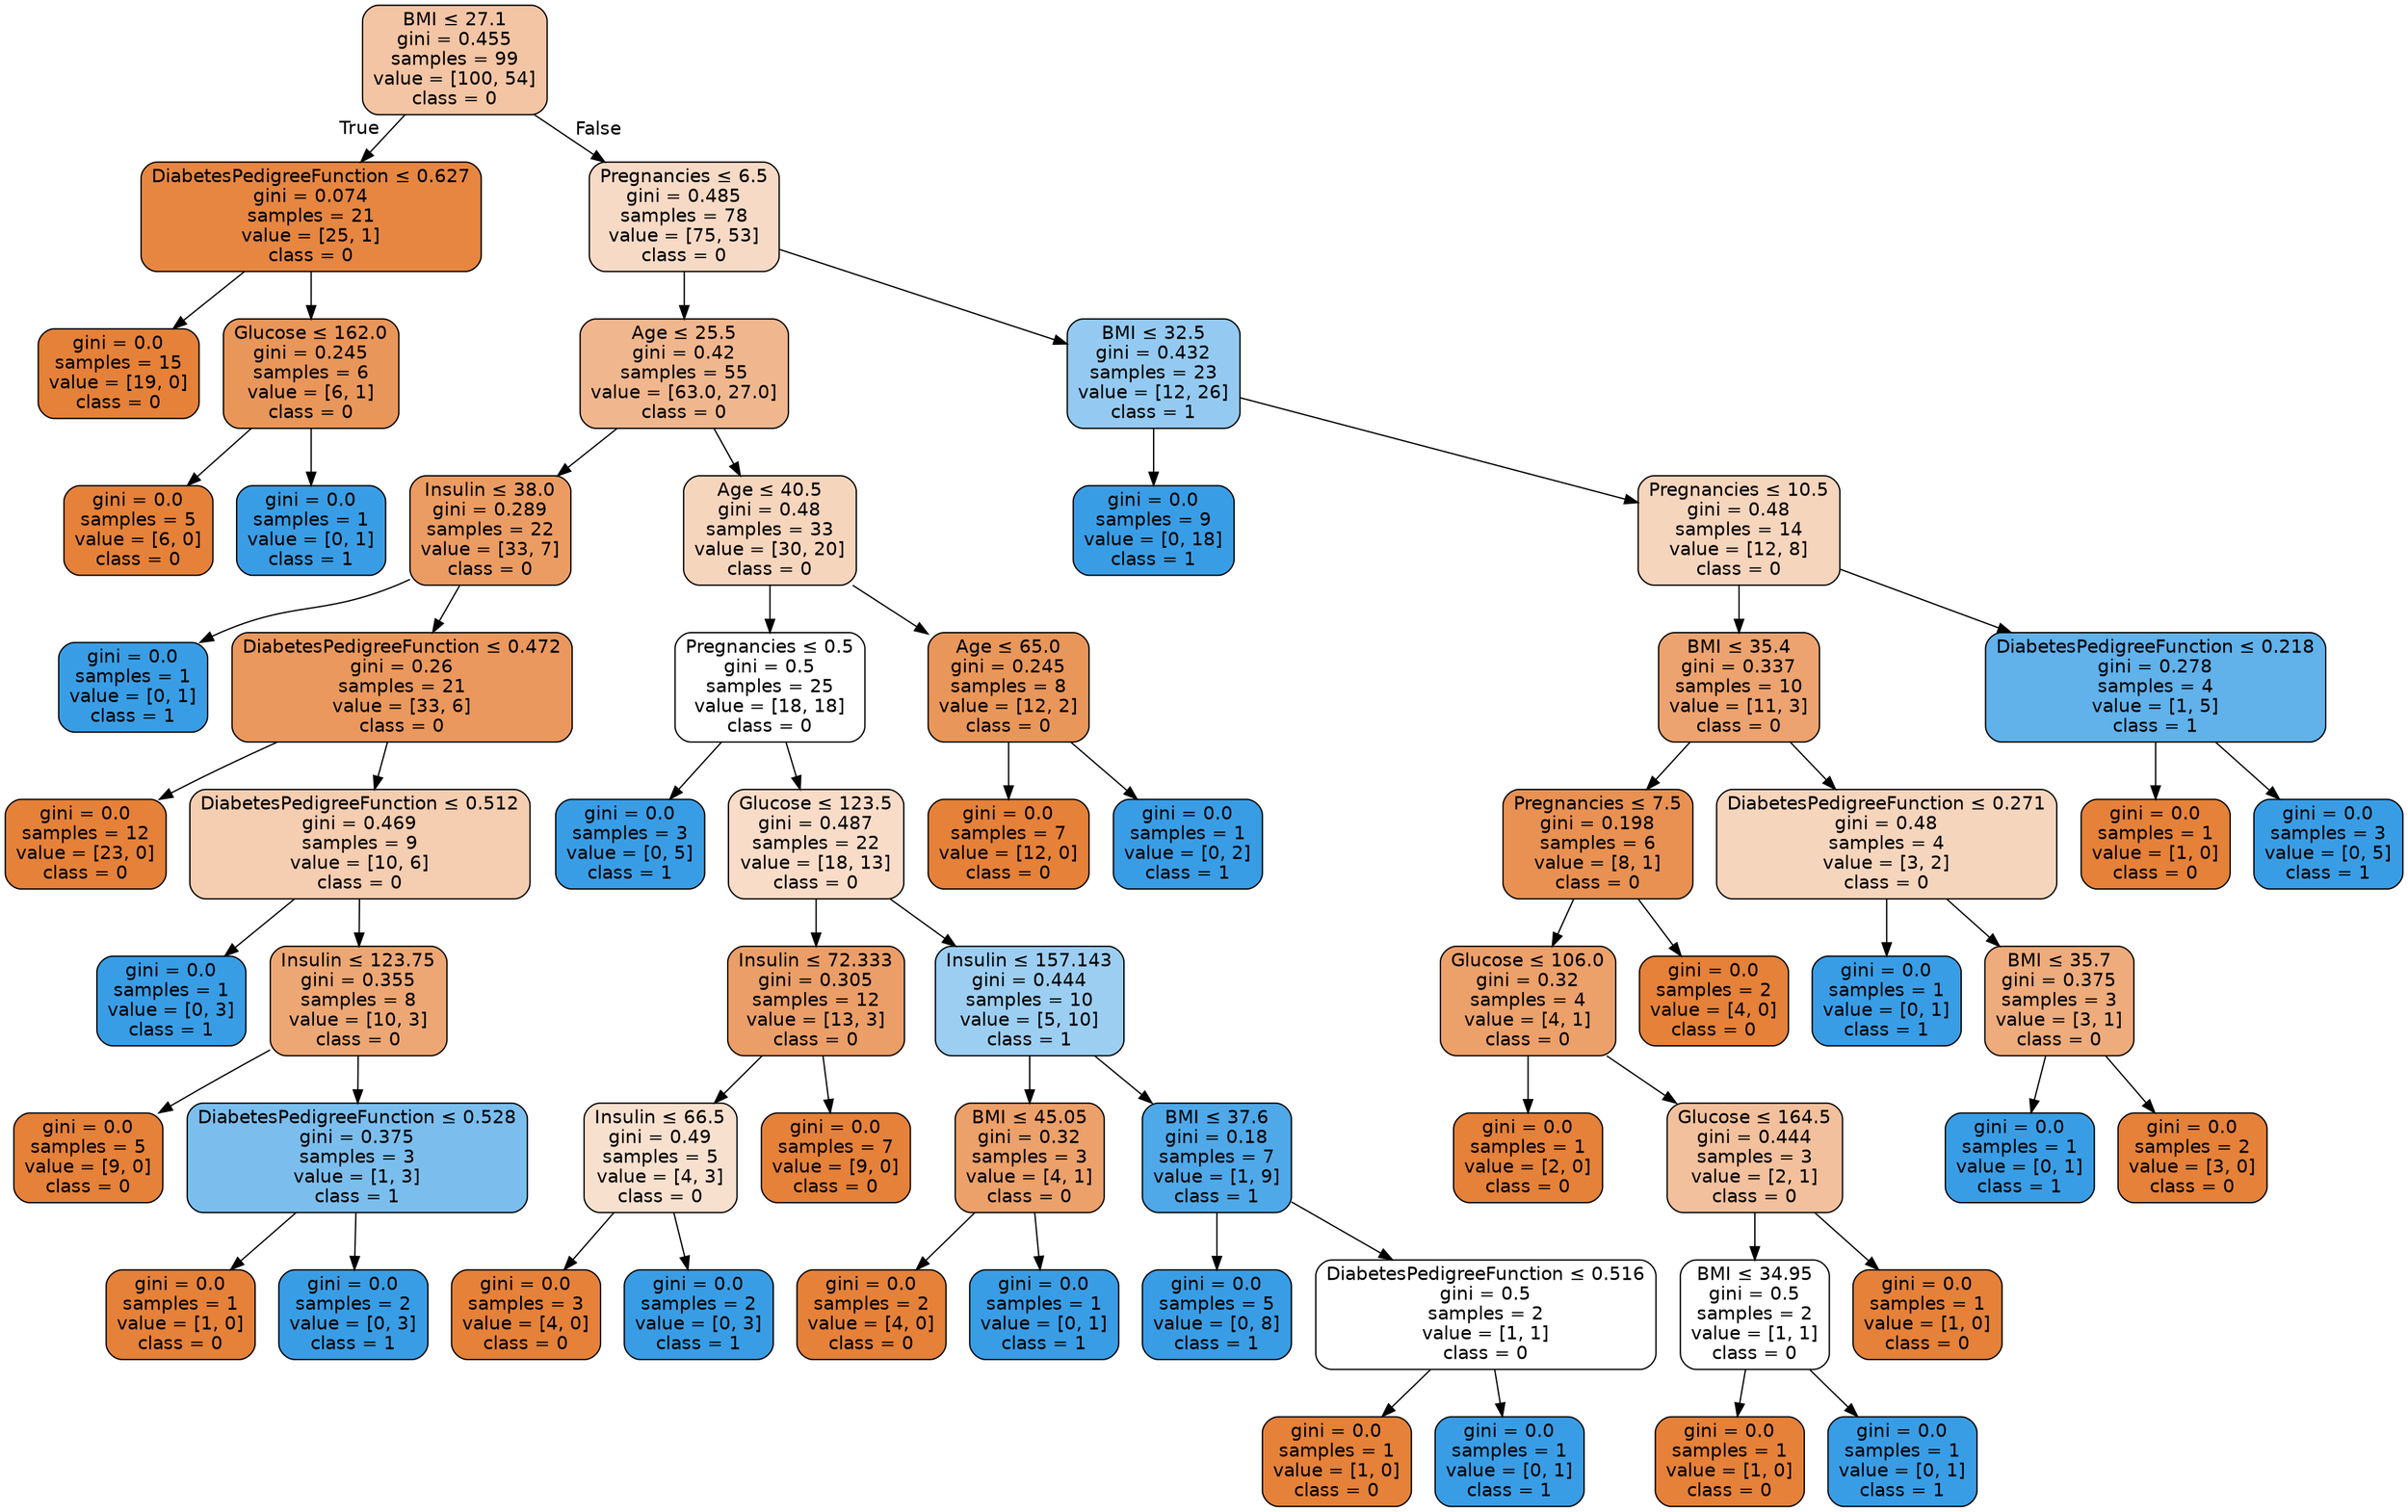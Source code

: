 digraph Tree {
node [shape=box, style="filled, rounded", color="black", fontname="helvetica"] ;
edge [fontname="helvetica"] ;
0 [label=<BMI &le; 27.1<br/>gini = 0.455<br/>samples = 99<br/>value = [100, 54]<br/>class = 0>, fillcolor="#f3c5a4"] ;
1 [label=<DiabetesPedigreeFunction &le; 0.627<br/>gini = 0.074<br/>samples = 21<br/>value = [25, 1]<br/>class = 0>, fillcolor="#e68641"] ;
0 -> 1 [labeldistance=2.5, labelangle=45, headlabel="True"] ;
2 [label=<gini = 0.0<br/>samples = 15<br/>value = [19, 0]<br/>class = 0>, fillcolor="#e58139"] ;
1 -> 2 ;
3 [label=<Glucose &le; 162.0<br/>gini = 0.245<br/>samples = 6<br/>value = [6, 1]<br/>class = 0>, fillcolor="#e9965a"] ;
1 -> 3 ;
4 [label=<gini = 0.0<br/>samples = 5<br/>value = [6, 0]<br/>class = 0>, fillcolor="#e58139"] ;
3 -> 4 ;
5 [label=<gini = 0.0<br/>samples = 1<br/>value = [0, 1]<br/>class = 1>, fillcolor="#399de5"] ;
3 -> 5 ;
6 [label=<Pregnancies &le; 6.5<br/>gini = 0.485<br/>samples = 78<br/>value = [75, 53]<br/>class = 0>, fillcolor="#f7dac5"] ;
0 -> 6 [labeldistance=2.5, labelangle=-45, headlabel="False"] ;
7 [label=<Age &le; 25.5<br/>gini = 0.42<br/>samples = 55<br/>value = [63.0, 27.0]<br/>class = 0>, fillcolor="#f0b78e"] ;
6 -> 7 ;
8 [label=<Insulin &le; 38.0<br/>gini = 0.289<br/>samples = 22<br/>value = [33, 7]<br/>class = 0>, fillcolor="#eb9c63"] ;
7 -> 8 ;
9 [label=<gini = 0.0<br/>samples = 1<br/>value = [0, 1]<br/>class = 1>, fillcolor="#399de5"] ;
8 -> 9 ;
10 [label=<DiabetesPedigreeFunction &le; 0.472<br/>gini = 0.26<br/>samples = 21<br/>value = [33, 6]<br/>class = 0>, fillcolor="#ea985d"] ;
8 -> 10 ;
11 [label=<gini = 0.0<br/>samples = 12<br/>value = [23, 0]<br/>class = 0>, fillcolor="#e58139"] ;
10 -> 11 ;
12 [label=<DiabetesPedigreeFunction &le; 0.512<br/>gini = 0.469<br/>samples = 9<br/>value = [10, 6]<br/>class = 0>, fillcolor="#f5cdb0"] ;
10 -> 12 ;
13 [label=<gini = 0.0<br/>samples = 1<br/>value = [0, 3]<br/>class = 1>, fillcolor="#399de5"] ;
12 -> 13 ;
14 [label=<Insulin &le; 123.75<br/>gini = 0.355<br/>samples = 8<br/>value = [10, 3]<br/>class = 0>, fillcolor="#eda774"] ;
12 -> 14 ;
15 [label=<gini = 0.0<br/>samples = 5<br/>value = [9, 0]<br/>class = 0>, fillcolor="#e58139"] ;
14 -> 15 ;
16 [label=<DiabetesPedigreeFunction &le; 0.528<br/>gini = 0.375<br/>samples = 3<br/>value = [1, 3]<br/>class = 1>, fillcolor="#7bbeee"] ;
14 -> 16 ;
17 [label=<gini = 0.0<br/>samples = 1<br/>value = [1, 0]<br/>class = 0>, fillcolor="#e58139"] ;
16 -> 17 ;
18 [label=<gini = 0.0<br/>samples = 2<br/>value = [0, 3]<br/>class = 1>, fillcolor="#399de5"] ;
16 -> 18 ;
19 [label=<Age &le; 40.5<br/>gini = 0.48<br/>samples = 33<br/>value = [30, 20]<br/>class = 0>, fillcolor="#f6d5bd"] ;
7 -> 19 ;
20 [label=<Pregnancies &le; 0.5<br/>gini = 0.5<br/>samples = 25<br/>value = [18, 18]<br/>class = 0>, fillcolor="#ffffff"] ;
19 -> 20 ;
21 [label=<gini = 0.0<br/>samples = 3<br/>value = [0, 5]<br/>class = 1>, fillcolor="#399de5"] ;
20 -> 21 ;
22 [label=<Glucose &le; 123.5<br/>gini = 0.487<br/>samples = 22<br/>value = [18, 13]<br/>class = 0>, fillcolor="#f8dcc8"] ;
20 -> 22 ;
23 [label=<Insulin &le; 72.333<br/>gini = 0.305<br/>samples = 12<br/>value = [13, 3]<br/>class = 0>, fillcolor="#eb9e67"] ;
22 -> 23 ;
24 [label=<Insulin &le; 66.5<br/>gini = 0.49<br/>samples = 5<br/>value = [4, 3]<br/>class = 0>, fillcolor="#f8e0ce"] ;
23 -> 24 ;
25 [label=<gini = 0.0<br/>samples = 3<br/>value = [4, 0]<br/>class = 0>, fillcolor="#e58139"] ;
24 -> 25 ;
26 [label=<gini = 0.0<br/>samples = 2<br/>value = [0, 3]<br/>class = 1>, fillcolor="#399de5"] ;
24 -> 26 ;
27 [label=<gini = 0.0<br/>samples = 7<br/>value = [9, 0]<br/>class = 0>, fillcolor="#e58139"] ;
23 -> 27 ;
28 [label=<Insulin &le; 157.143<br/>gini = 0.444<br/>samples = 10<br/>value = [5, 10]<br/>class = 1>, fillcolor="#9ccef2"] ;
22 -> 28 ;
29 [label=<BMI &le; 45.05<br/>gini = 0.32<br/>samples = 3<br/>value = [4, 1]<br/>class = 0>, fillcolor="#eca06a"] ;
28 -> 29 ;
30 [label=<gini = 0.0<br/>samples = 2<br/>value = [4, 0]<br/>class = 0>, fillcolor="#e58139"] ;
29 -> 30 ;
31 [label=<gini = 0.0<br/>samples = 1<br/>value = [0, 1]<br/>class = 1>, fillcolor="#399de5"] ;
29 -> 31 ;
32 [label=<BMI &le; 37.6<br/>gini = 0.18<br/>samples = 7<br/>value = [1, 9]<br/>class = 1>, fillcolor="#4fa8e8"] ;
28 -> 32 ;
33 [label=<gini = 0.0<br/>samples = 5<br/>value = [0, 8]<br/>class = 1>, fillcolor="#399de5"] ;
32 -> 33 ;
34 [label=<DiabetesPedigreeFunction &le; 0.516<br/>gini = 0.5<br/>samples = 2<br/>value = [1, 1]<br/>class = 0>, fillcolor="#ffffff"] ;
32 -> 34 ;
35 [label=<gini = 0.0<br/>samples = 1<br/>value = [1, 0]<br/>class = 0>, fillcolor="#e58139"] ;
34 -> 35 ;
36 [label=<gini = 0.0<br/>samples = 1<br/>value = [0, 1]<br/>class = 1>, fillcolor="#399de5"] ;
34 -> 36 ;
37 [label=<Age &le; 65.0<br/>gini = 0.245<br/>samples = 8<br/>value = [12, 2]<br/>class = 0>, fillcolor="#e9965a"] ;
19 -> 37 ;
38 [label=<gini = 0.0<br/>samples = 7<br/>value = [12, 0]<br/>class = 0>, fillcolor="#e58139"] ;
37 -> 38 ;
39 [label=<gini = 0.0<br/>samples = 1<br/>value = [0, 2]<br/>class = 1>, fillcolor="#399de5"] ;
37 -> 39 ;
40 [label=<BMI &le; 32.5<br/>gini = 0.432<br/>samples = 23<br/>value = [12, 26]<br/>class = 1>, fillcolor="#94caf1"] ;
6 -> 40 ;
41 [label=<gini = 0.0<br/>samples = 9<br/>value = [0, 18]<br/>class = 1>, fillcolor="#399de5"] ;
40 -> 41 ;
42 [label=<Pregnancies &le; 10.5<br/>gini = 0.48<br/>samples = 14<br/>value = [12, 8]<br/>class = 0>, fillcolor="#f6d5bd"] ;
40 -> 42 ;
43 [label=<BMI &le; 35.4<br/>gini = 0.337<br/>samples = 10<br/>value = [11, 3]<br/>class = 0>, fillcolor="#eca36f"] ;
42 -> 43 ;
44 [label=<Pregnancies &le; 7.5<br/>gini = 0.198<br/>samples = 6<br/>value = [8, 1]<br/>class = 0>, fillcolor="#e89152"] ;
43 -> 44 ;
45 [label=<Glucose &le; 106.0<br/>gini = 0.32<br/>samples = 4<br/>value = [4, 1]<br/>class = 0>, fillcolor="#eca06a"] ;
44 -> 45 ;
46 [label=<gini = 0.0<br/>samples = 1<br/>value = [2, 0]<br/>class = 0>, fillcolor="#e58139"] ;
45 -> 46 ;
47 [label=<Glucose &le; 164.5<br/>gini = 0.444<br/>samples = 3<br/>value = [2, 1]<br/>class = 0>, fillcolor="#f2c09c"] ;
45 -> 47 ;
48 [label=<BMI &le; 34.95<br/>gini = 0.5<br/>samples = 2<br/>value = [1, 1]<br/>class = 0>, fillcolor="#ffffff"] ;
47 -> 48 ;
49 [label=<gini = 0.0<br/>samples = 1<br/>value = [1, 0]<br/>class = 0>, fillcolor="#e58139"] ;
48 -> 49 ;
50 [label=<gini = 0.0<br/>samples = 1<br/>value = [0, 1]<br/>class = 1>, fillcolor="#399de5"] ;
48 -> 50 ;
51 [label=<gini = 0.0<br/>samples = 1<br/>value = [1, 0]<br/>class = 0>, fillcolor="#e58139"] ;
47 -> 51 ;
52 [label=<gini = 0.0<br/>samples = 2<br/>value = [4, 0]<br/>class = 0>, fillcolor="#e58139"] ;
44 -> 52 ;
53 [label=<DiabetesPedigreeFunction &le; 0.271<br/>gini = 0.48<br/>samples = 4<br/>value = [3, 2]<br/>class = 0>, fillcolor="#f6d5bd"] ;
43 -> 53 ;
54 [label=<gini = 0.0<br/>samples = 1<br/>value = [0, 1]<br/>class = 1>, fillcolor="#399de5"] ;
53 -> 54 ;
55 [label=<BMI &le; 35.7<br/>gini = 0.375<br/>samples = 3<br/>value = [3, 1]<br/>class = 0>, fillcolor="#eeab7b"] ;
53 -> 55 ;
56 [label=<gini = 0.0<br/>samples = 1<br/>value = [0, 1]<br/>class = 1>, fillcolor="#399de5"] ;
55 -> 56 ;
57 [label=<gini = 0.0<br/>samples = 2<br/>value = [3, 0]<br/>class = 0>, fillcolor="#e58139"] ;
55 -> 57 ;
58 [label=<DiabetesPedigreeFunction &le; 0.218<br/>gini = 0.278<br/>samples = 4<br/>value = [1, 5]<br/>class = 1>, fillcolor="#61b1ea"] ;
42 -> 58 ;
59 [label=<gini = 0.0<br/>samples = 1<br/>value = [1, 0]<br/>class = 0>, fillcolor="#e58139"] ;
58 -> 59 ;
60 [label=<gini = 0.0<br/>samples = 3<br/>value = [0, 5]<br/>class = 1>, fillcolor="#399de5"] ;
58 -> 60 ;
}